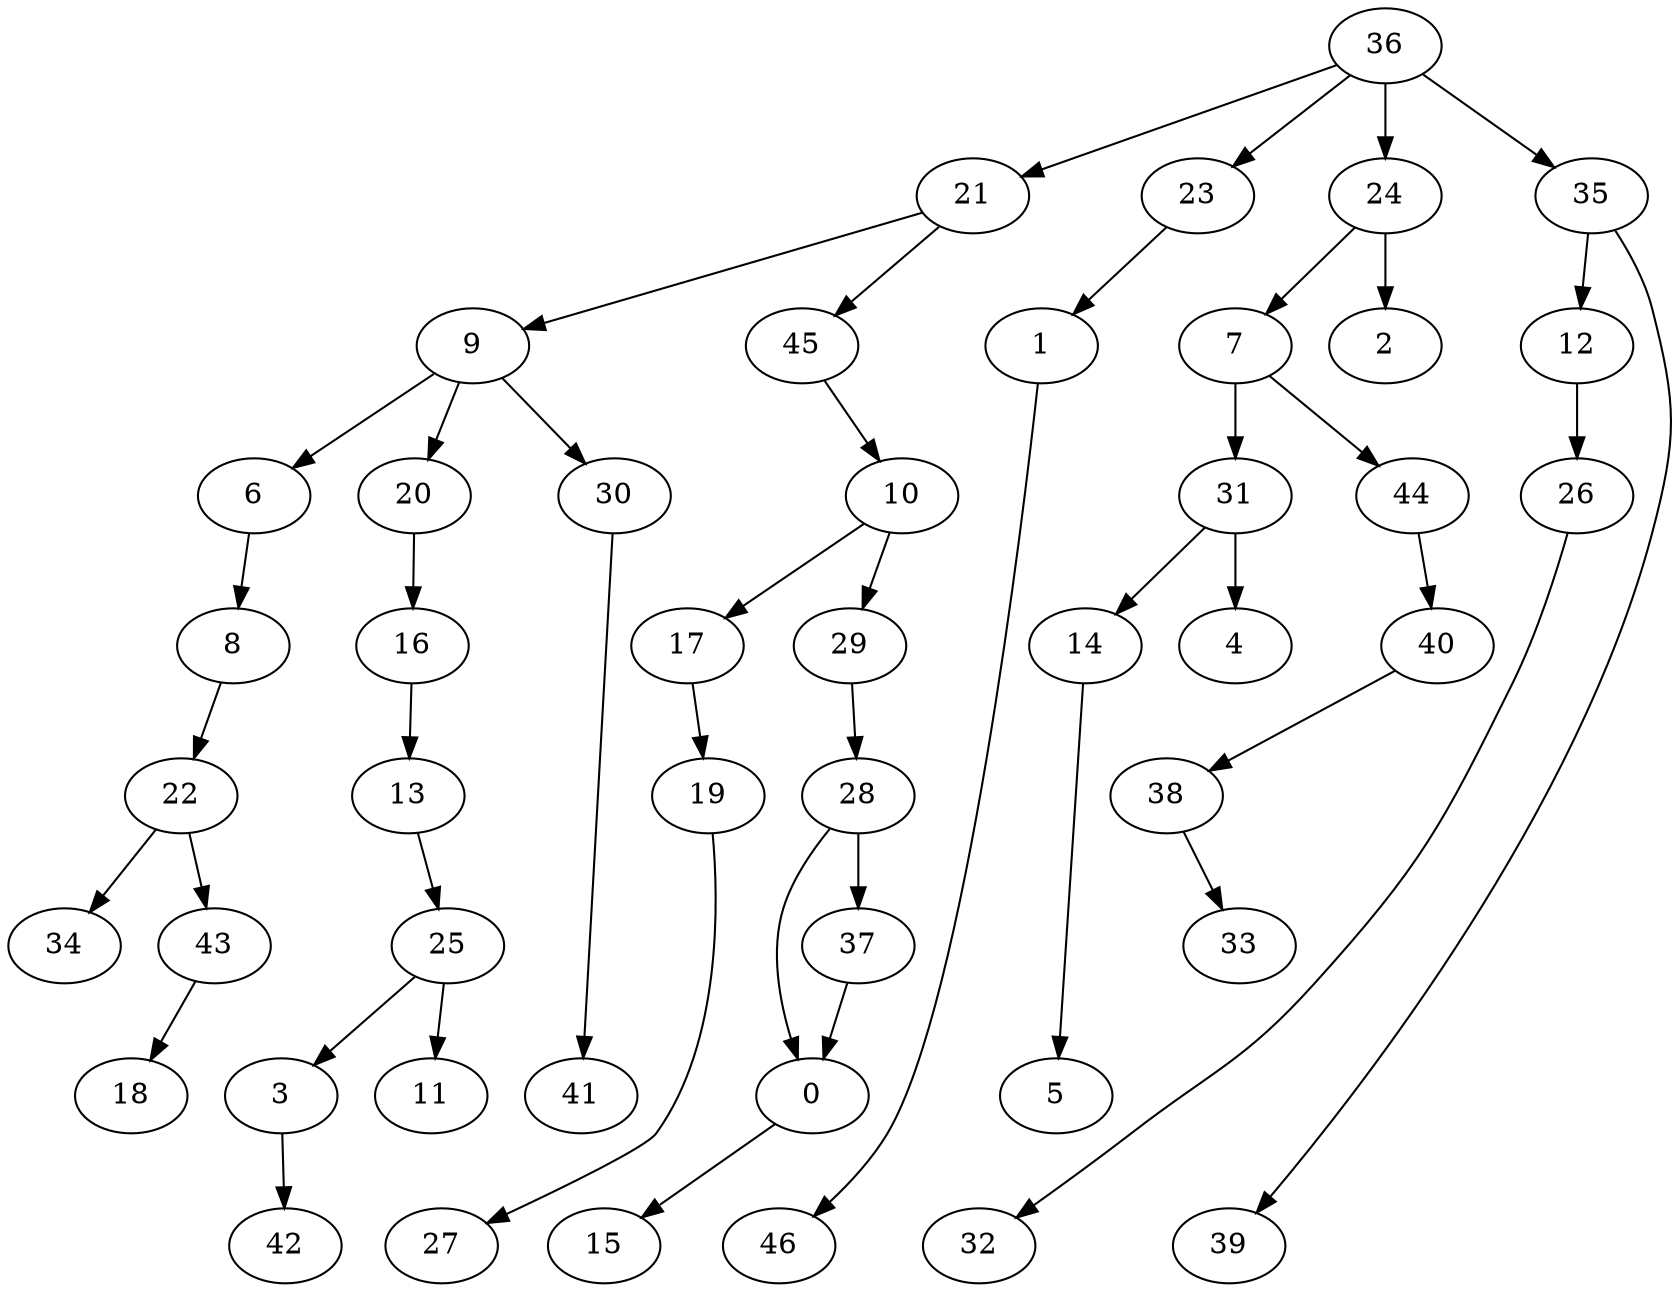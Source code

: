 digraph G {
    0;
    15;
    1;
    46;
    3;
    42;
    6;
    8;
    22;
    34;
    43;
    7;
    31;
    44;
    14;
    4;
    40;
    5;
    38;
    18;
    9;
    20;
    30;
    16;
    41;
    13;
    10;
    17;
    29;
    19;
    28;
    27;
    37;
    12;
    26;
    32;
    25;
    11;
    21;
    45;
    23;
    24;
    2;
    35;
    39;
    36;
    33;
    0 -> 15 [weight=0];
    1 -> 46 [weight=0];
    3 -> 42 [weight=0];
    6 -> 8 [weight=0];
    8 -> 22 [weight=0];
    22 -> 34 [weight=0];
    22 -> 43 [weight=0];
    43 -> 18 [weight=0];
    7 -> 31 [weight=2];
    7 -> 44 [weight=0];
    31 -> 14 [weight=0];
    31 -> 4 [weight=2];
    44 -> 40 [weight=0];
    14 -> 5 [weight=0];
    40 -> 38 [weight=0];
    38 -> 33 [weight=0];
    9 -> 6 [weight=0];
    9 -> 20 [weight=0];
    9 -> 30 [weight=0];
    20 -> 16 [weight=0];
    30 -> 41 [weight=0];
    16 -> 13 [weight=0];
    13 -> 25 [weight=0];
    10 -> 17 [weight=0];
    10 -> 29 [weight=0];
    17 -> 19 [weight=0];
    29 -> 28 [weight=0];
    19 -> 27 [weight=0];
    28 -> 0 [weight=0];
    28 -> 37 [weight=1];
    37 -> 0 [weight=0];
    12 -> 26 [weight=1];
    26 -> 32 [weight=0];
    25 -> 3 [weight=0];
    25 -> 11 [weight=0];
    21 -> 9 [weight=0];
    21 -> 45 [weight=0];
    45 -> 10 [weight=0];
    23 -> 1 [weight=0];
    24 -> 7 [weight=0];
    24 -> 2 [weight=2];
    35 -> 12 [weight=0];
    35 -> 39 [weight=0];
    36 -> 21 [weight=0];
    36 -> 23 [weight=0];
    36 -> 24 [weight=2];
    36 -> 35 [weight=0];
}
